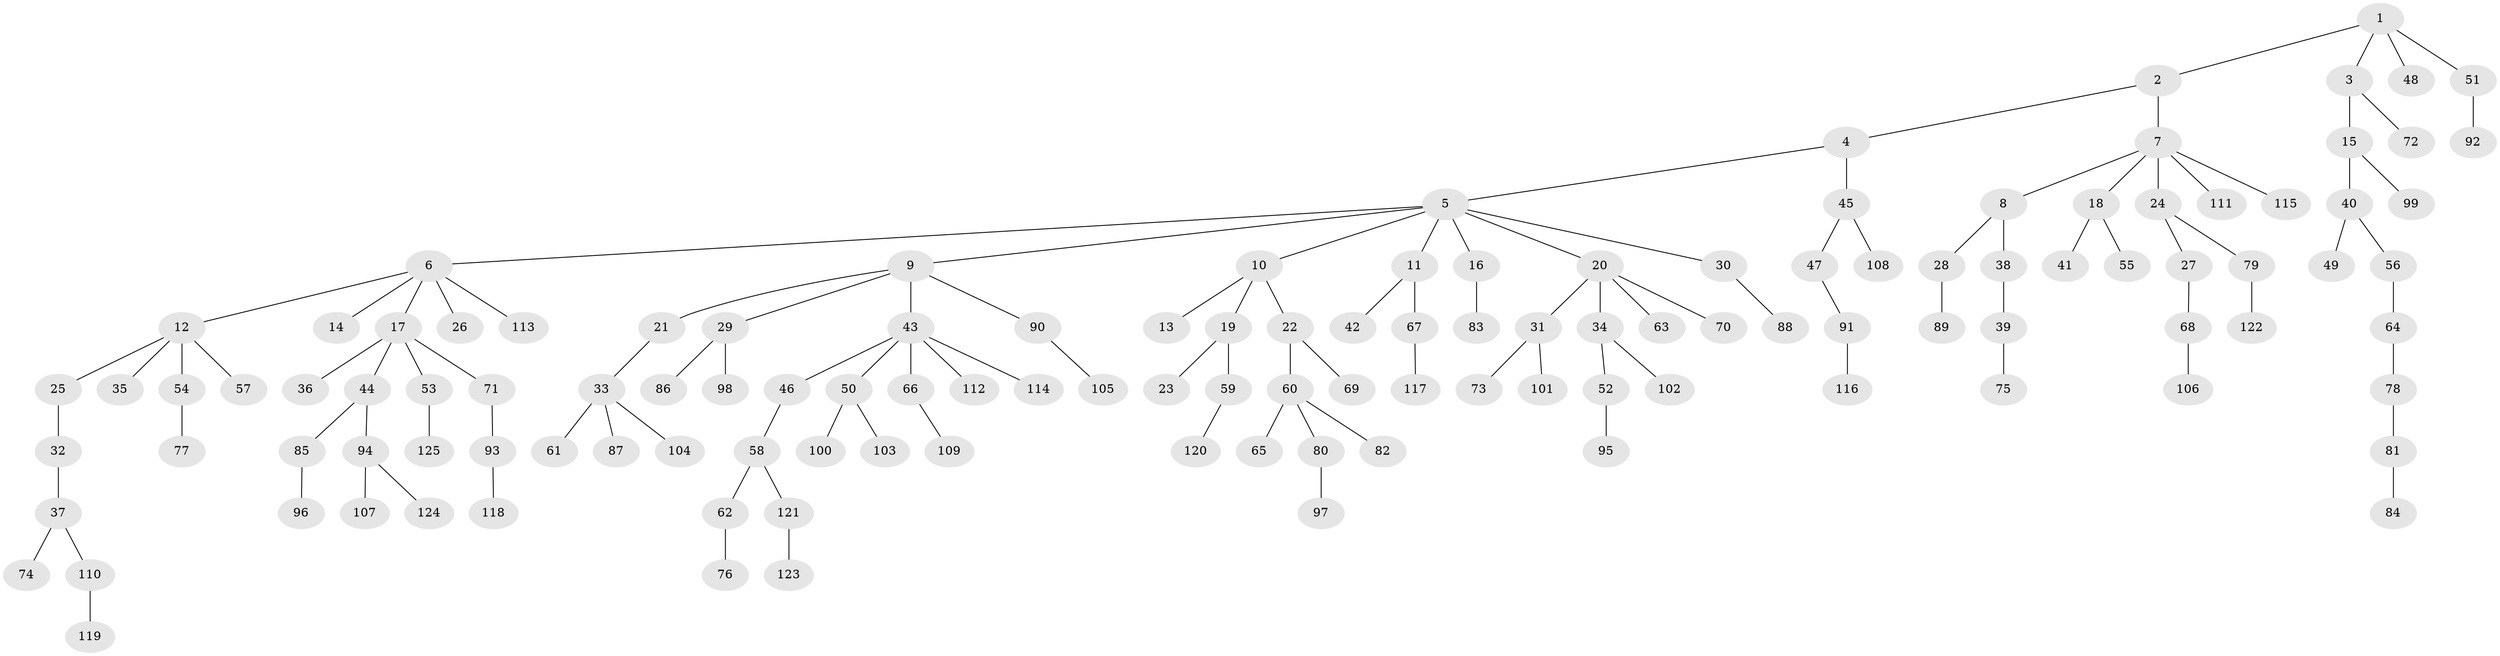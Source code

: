 // coarse degree distribution, {4: 0.08333333333333333, 7: 0.011904761904761904, 2: 0.19047619047619047, 9: 0.011904761904761904, 5: 0.03571428571428571, 3: 0.08333333333333333, 6: 0.011904761904761904, 1: 0.5714285714285714}
// Generated by graph-tools (version 1.1) at 2025/52/02/27/25 19:52:13]
// undirected, 125 vertices, 124 edges
graph export_dot {
graph [start="1"]
  node [color=gray90,style=filled];
  1;
  2;
  3;
  4;
  5;
  6;
  7;
  8;
  9;
  10;
  11;
  12;
  13;
  14;
  15;
  16;
  17;
  18;
  19;
  20;
  21;
  22;
  23;
  24;
  25;
  26;
  27;
  28;
  29;
  30;
  31;
  32;
  33;
  34;
  35;
  36;
  37;
  38;
  39;
  40;
  41;
  42;
  43;
  44;
  45;
  46;
  47;
  48;
  49;
  50;
  51;
  52;
  53;
  54;
  55;
  56;
  57;
  58;
  59;
  60;
  61;
  62;
  63;
  64;
  65;
  66;
  67;
  68;
  69;
  70;
  71;
  72;
  73;
  74;
  75;
  76;
  77;
  78;
  79;
  80;
  81;
  82;
  83;
  84;
  85;
  86;
  87;
  88;
  89;
  90;
  91;
  92;
  93;
  94;
  95;
  96;
  97;
  98;
  99;
  100;
  101;
  102;
  103;
  104;
  105;
  106;
  107;
  108;
  109;
  110;
  111;
  112;
  113;
  114;
  115;
  116;
  117;
  118;
  119;
  120;
  121;
  122;
  123;
  124;
  125;
  1 -- 2;
  1 -- 3;
  1 -- 48;
  1 -- 51;
  2 -- 4;
  2 -- 7;
  3 -- 15;
  3 -- 72;
  4 -- 5;
  4 -- 45;
  5 -- 6;
  5 -- 9;
  5 -- 10;
  5 -- 11;
  5 -- 16;
  5 -- 20;
  5 -- 30;
  6 -- 12;
  6 -- 14;
  6 -- 17;
  6 -- 26;
  6 -- 113;
  7 -- 8;
  7 -- 18;
  7 -- 24;
  7 -- 111;
  7 -- 115;
  8 -- 28;
  8 -- 38;
  9 -- 21;
  9 -- 29;
  9 -- 43;
  9 -- 90;
  10 -- 13;
  10 -- 19;
  10 -- 22;
  11 -- 42;
  11 -- 67;
  12 -- 25;
  12 -- 35;
  12 -- 54;
  12 -- 57;
  15 -- 40;
  15 -- 99;
  16 -- 83;
  17 -- 36;
  17 -- 44;
  17 -- 53;
  17 -- 71;
  18 -- 41;
  18 -- 55;
  19 -- 23;
  19 -- 59;
  20 -- 31;
  20 -- 34;
  20 -- 63;
  20 -- 70;
  21 -- 33;
  22 -- 60;
  22 -- 69;
  24 -- 27;
  24 -- 79;
  25 -- 32;
  27 -- 68;
  28 -- 89;
  29 -- 86;
  29 -- 98;
  30 -- 88;
  31 -- 73;
  31 -- 101;
  32 -- 37;
  33 -- 61;
  33 -- 87;
  33 -- 104;
  34 -- 52;
  34 -- 102;
  37 -- 74;
  37 -- 110;
  38 -- 39;
  39 -- 75;
  40 -- 49;
  40 -- 56;
  43 -- 46;
  43 -- 50;
  43 -- 66;
  43 -- 112;
  43 -- 114;
  44 -- 85;
  44 -- 94;
  45 -- 47;
  45 -- 108;
  46 -- 58;
  47 -- 91;
  50 -- 100;
  50 -- 103;
  51 -- 92;
  52 -- 95;
  53 -- 125;
  54 -- 77;
  56 -- 64;
  58 -- 62;
  58 -- 121;
  59 -- 120;
  60 -- 65;
  60 -- 80;
  60 -- 82;
  62 -- 76;
  64 -- 78;
  66 -- 109;
  67 -- 117;
  68 -- 106;
  71 -- 93;
  78 -- 81;
  79 -- 122;
  80 -- 97;
  81 -- 84;
  85 -- 96;
  90 -- 105;
  91 -- 116;
  93 -- 118;
  94 -- 107;
  94 -- 124;
  110 -- 119;
  121 -- 123;
}
